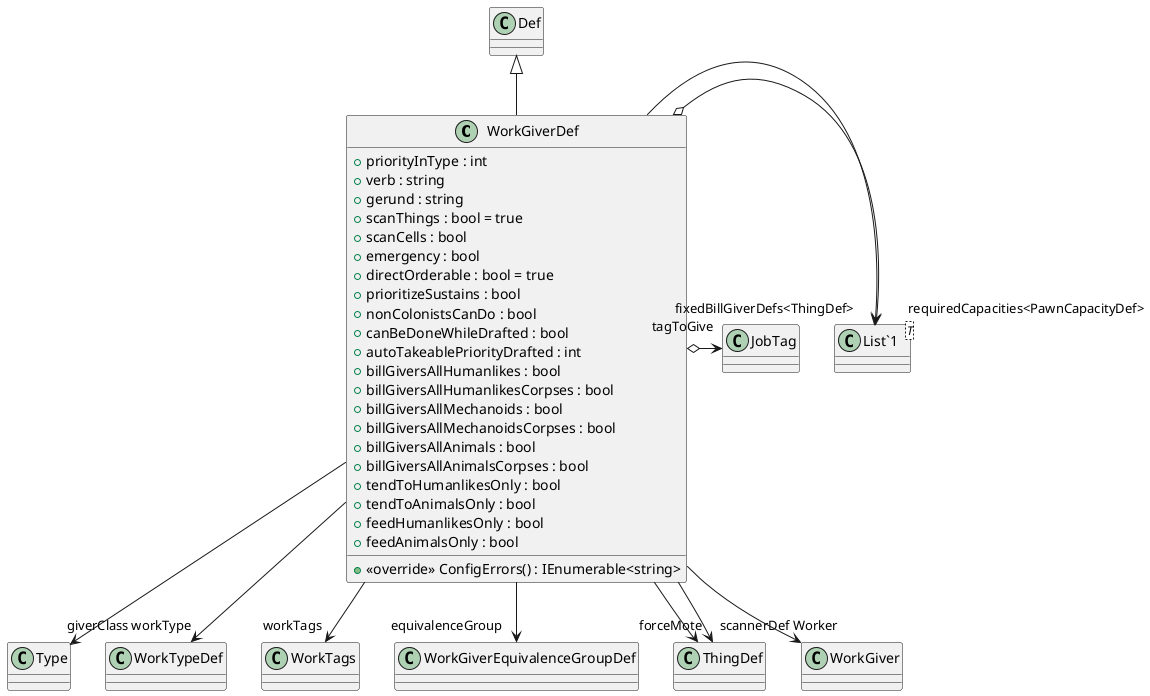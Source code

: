 @startuml
class WorkGiverDef {
    + priorityInType : int
    + verb : string
    + gerund : string
    + scanThings : bool = true
    + scanCells : bool
    + emergency : bool
    + directOrderable : bool = true
    + prioritizeSustains : bool
    + nonColonistsCanDo : bool
    + canBeDoneWhileDrafted : bool
    + autoTakeablePriorityDrafted : int
    + billGiversAllHumanlikes : bool
    + billGiversAllHumanlikesCorpses : bool
    + billGiversAllMechanoids : bool
    + billGiversAllMechanoidsCorpses : bool
    + billGiversAllAnimals : bool
    + billGiversAllAnimalsCorpses : bool
    + tendToHumanlikesOnly : bool
    + tendToAnimalsOnly : bool
    + feedHumanlikesOnly : bool
    + feedAnimalsOnly : bool
    + <<override>> ConfigErrors() : IEnumerable<string>
}
class "List`1"<T> {
}
Def <|-- WorkGiverDef
WorkGiverDef --> "giverClass" Type
WorkGiverDef --> "workType" WorkTypeDef
WorkGiverDef --> "workTags" WorkTags
WorkGiverDef o-> "requiredCapacities<PawnCapacityDef>" "List`1"
WorkGiverDef o-> "tagToGive" JobTag
WorkGiverDef --> "equivalenceGroup" WorkGiverEquivalenceGroupDef
WorkGiverDef --> "forceMote" ThingDef
WorkGiverDef --> "fixedBillGiverDefs<ThingDef>" "List`1"
WorkGiverDef --> "scannerDef" ThingDef
WorkGiverDef --> "Worker" WorkGiver
@enduml
